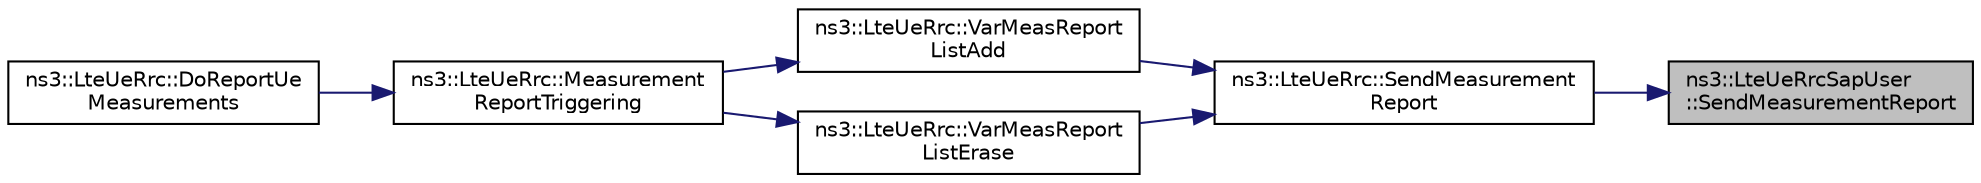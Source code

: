 digraph "ns3::LteUeRrcSapUser::SendMeasurementReport"
{
 // LATEX_PDF_SIZE
  edge [fontname="Helvetica",fontsize="10",labelfontname="Helvetica",labelfontsize="10"];
  node [fontname="Helvetica",fontsize="10",shape=record];
  rankdir="RL";
  Node1 [label="ns3::LteUeRrcSapUser\l::SendMeasurementReport",height=0.2,width=0.4,color="black", fillcolor="grey75", style="filled", fontcolor="black",tooltip="Send a MeasurementReport message to the serving eNodeB during a measurement reporting procedure (Sect..."];
  Node1 -> Node2 [dir="back",color="midnightblue",fontsize="10",style="solid",fontname="Helvetica"];
  Node2 [label="ns3::LteUeRrc::SendMeasurement\lReport",height=0.2,width=0.4,color="black", fillcolor="white", style="filled",URL="$classns3_1_1_lte_ue_rrc.html#a053ea56e705de39c3531ec0a393c084d",tooltip="Produce a proper measurement report from the given measurement identity's reporting entry in m_varMea..."];
  Node2 -> Node3 [dir="back",color="midnightblue",fontsize="10",style="solid",fontname="Helvetica"];
  Node3 [label="ns3::LteUeRrc::VarMeasReport\lListAdd",height=0.2,width=0.4,color="black", fillcolor="white", style="filled",URL="$classns3_1_1_lte_ue_rrc.html#ab92644dec3b28bb546bf95f616f674b1",tooltip="Compose a new reporting entry of the given measurement identity, insert it into m_varMeasReportList,..."];
  Node3 -> Node4 [dir="back",color="midnightblue",fontsize="10",style="solid",fontname="Helvetica"];
  Node4 [label="ns3::LteUeRrc::Measurement\lReportTriggering",height=0.2,width=0.4,color="black", fillcolor="white", style="filled",URL="$classns3_1_1_lte_ue_rrc.html#a992083d5b0928a7a88882bede99afd2b",tooltip="Evaluate the reporting criteria of a measurement identity and invoke some reporting actions based on ..."];
  Node4 -> Node5 [dir="back",color="midnightblue",fontsize="10",style="solid",fontname="Helvetica"];
  Node5 [label="ns3::LteUeRrc::DoReportUe\lMeasurements",height=0.2,width=0.4,color="black", fillcolor="white", style="filled",URL="$classns3_1_1_lte_ue_rrc.html#a95f2a735a6762703344d1d829d7df5db",tooltip="Report UE measurements function."];
  Node2 -> Node6 [dir="back",color="midnightblue",fontsize="10",style="solid",fontname="Helvetica"];
  Node6 [label="ns3::LteUeRrc::VarMeasReport\lListErase",height=0.2,width=0.4,color="black", fillcolor="white", style="filled",URL="$classns3_1_1_lte_ue_rrc.html#a3c540caa38f291f381ad1140809c49a0",tooltip="Remove some cells from an existing reporting entry in m_varMeasReportList."];
  Node6 -> Node4 [dir="back",color="midnightblue",fontsize="10",style="solid",fontname="Helvetica"];
}
